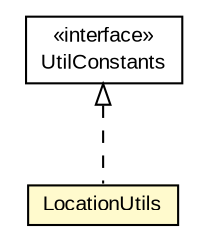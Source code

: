 #!/usr/local/bin/dot
#
# Class diagram 
# Generated by UMLGraph version R5_6-24-gf6e263 (http://www.umlgraph.org/)
#

digraph G {
	edge [fontname="arial",fontsize=10,labelfontname="arial",labelfontsize=10];
	node [fontname="arial",fontsize=10,shape=plaintext];
	nodesep=0.25;
	ranksep=0.5;
	// org.osmdroid.util.constants.UtilConstants
	c16673 [label=<<table title="org.osmdroid.util.constants.UtilConstants" border="0" cellborder="1" cellspacing="0" cellpadding="2" port="p" href="./constants/UtilConstants.html">
		<tr><td><table border="0" cellspacing="0" cellpadding="1">
<tr><td align="center" balign="center"> &#171;interface&#187; </td></tr>
<tr><td align="center" balign="center"> UtilConstants </td></tr>
		</table></td></tr>
		</table>>, URL="./constants/UtilConstants.html", fontname="arial", fontcolor="black", fontsize=10.0];
	// org.osmdroid.util.LocationUtils
	c16678 [label=<<table title="org.osmdroid.util.LocationUtils" border="0" cellborder="1" cellspacing="0" cellpadding="2" port="p" bgcolor="lemonChiffon" href="./LocationUtils.html">
		<tr><td><table border="0" cellspacing="0" cellpadding="1">
<tr><td align="center" balign="center"> LocationUtils </td></tr>
		</table></td></tr>
		</table>>, URL="./LocationUtils.html", fontname="arial", fontcolor="black", fontsize=10.0];
	//org.osmdroid.util.LocationUtils implements org.osmdroid.util.constants.UtilConstants
	c16673:p -> c16678:p [dir=back,arrowtail=empty,style=dashed];
}

